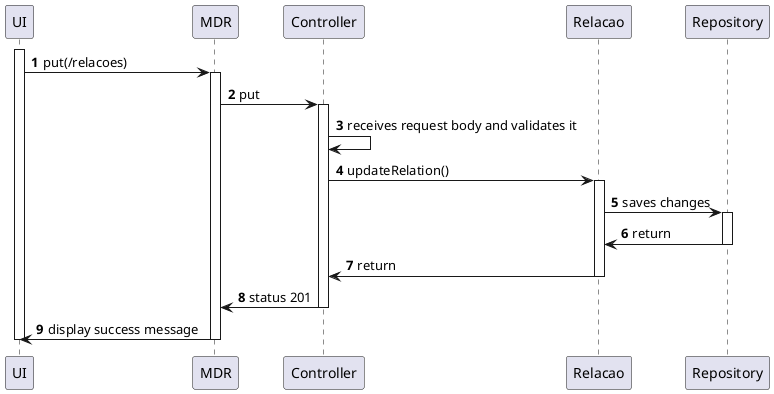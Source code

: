 @startuml
autonumber
'hide footbox

		participant "UI" as ui
		participant "MDR" as mdr
    participant "Controller" as ctrl
    participant "Relacao" as rel
    participant "Repository" as repo

    activate ui
		ui->mdr:put(/relacoes)
    activate mdr

    mdr->ctrl: put
    activate ctrl
    ctrl->ctrl: receives request body and validates it
    ctrl->rel:updateRelation()
    activate rel
    rel->repo:saves changes
    activate repo
    repo->rel: return
    deactivate repo
    rel->ctrl: return
    deactivate rel
    ctrl->mdr: status 201
    deactivate ctrl
    mdr->ui: display success message

    deactivate mdr
    deactivate ui
    @enduml
